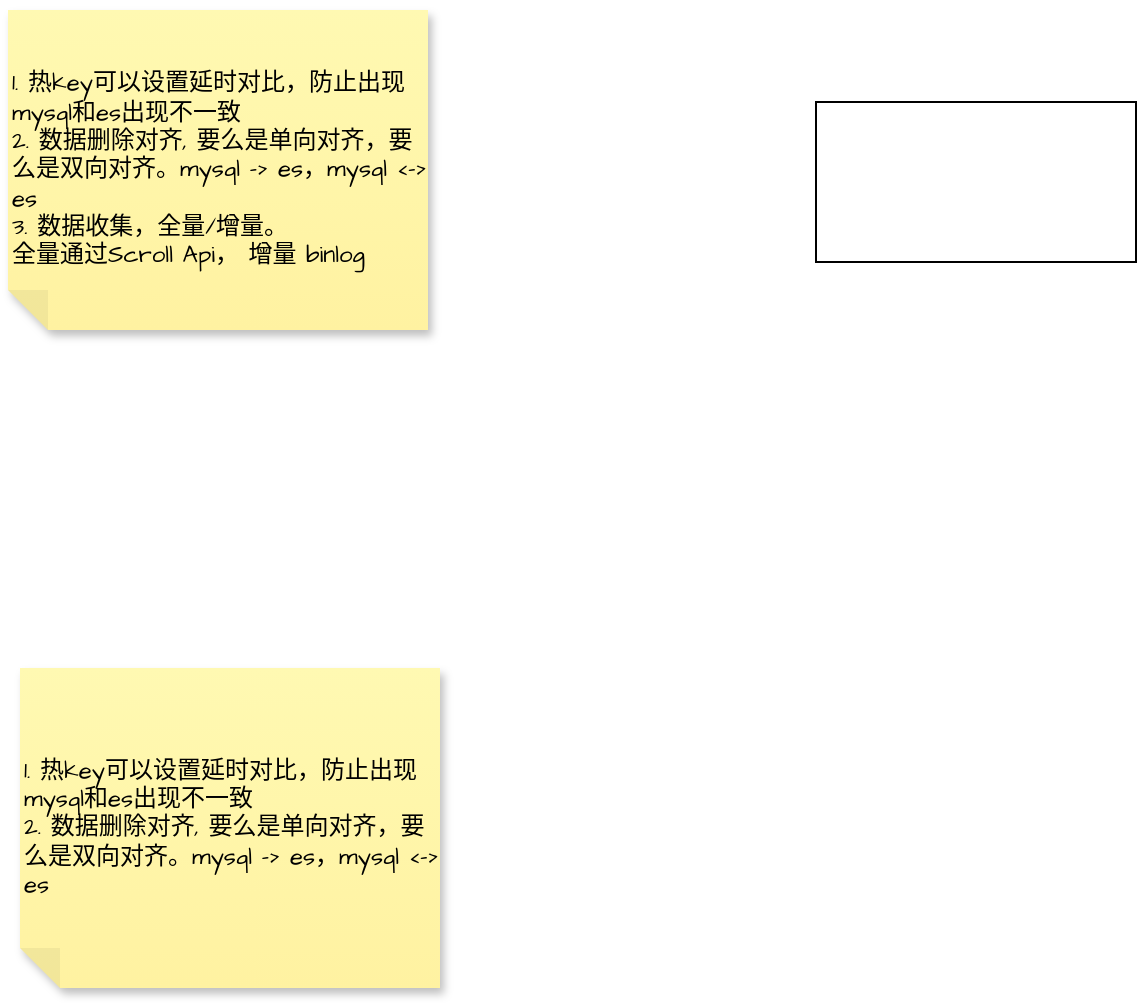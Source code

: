 <mxfile version="25.0.2">
  <diagram name="第 1 页" id="VthZ37kxK3zUS0wVoLo5">
    <mxGraphModel dx="2080" dy="1032" grid="0" gridSize="10" guides="1" tooltips="1" connect="1" arrows="1" fold="1" page="0" pageScale="1" pageWidth="827" pageHeight="1169" math="0" shadow="0">
      <root>
        <mxCell id="0" />
        <mxCell id="1" parent="0" />
        <mxCell id="5Esa8zSX8LT0sydrxaOM-1" value="" style="rounded=0;whiteSpace=wrap;html=1;fontFamily=Architects Daughter;fontSource=https%3A%2F%2Ffonts.googleapis.com%2Fcss%3Ffamily%3DArchitects%2BDaughter;" parent="1" vertex="1">
          <mxGeometry x="168" y="88" width="160" height="80" as="geometry" />
        </mxCell>
        <mxCell id="t0WJHOqI1I6Wfx-sNVOa-1" value="1. 热key可以设置延时对比，防止出现mysql和es出现不一致&lt;br&gt;2. 数据删除对齐, 要么是单向对齐，要么是双向对齐。mysql -&amp;gt; es，mysql &amp;lt;-&amp;gt; es&lt;div&gt;3. 数据收集，全量/增量。&lt;/div&gt;&lt;div&gt;全量通过Scroll Api， 增量 binlog&lt;/div&gt;" style="shape=note;whiteSpace=wrap;html=1;backgroundOutline=1;fontColor=#000000;darkOpacity=0.05;fillColor=#FFF9B2;strokeColor=none;fillStyle=solid;direction=west;gradientDirection=north;gradientColor=#FFF2A1;shadow=1;size=20;pointerEvents=1;fontFamily=Architects Daughter;fontSource=https%3A%2F%2Ffonts.googleapis.com%2Fcss%3Ffamily%3DArchitects%2BDaughter;align=left;" vertex="1" parent="1">
          <mxGeometry x="-236" y="42" width="210" height="160" as="geometry" />
        </mxCell>
        <mxCell id="t0WJHOqI1I6Wfx-sNVOa-2" value="1. 热key可以设置延时对比，防止出现mysql和es出现不一致&lt;br&gt;2. 数据删除对齐, 要么是单向对齐，要么是双向对齐。mysql -&amp;gt; es，mysql &amp;lt;-&amp;gt; es" style="shape=note;whiteSpace=wrap;html=1;backgroundOutline=1;fontColor=#000000;darkOpacity=0.05;fillColor=#FFF9B2;strokeColor=none;fillStyle=solid;direction=west;gradientDirection=north;gradientColor=#FFF2A1;shadow=1;size=20;pointerEvents=1;fontFamily=Architects Daughter;fontSource=https%3A%2F%2Ffonts.googleapis.com%2Fcss%3Ffamily%3DArchitects%2BDaughter;align=left;" vertex="1" parent="1">
          <mxGeometry x="-230" y="371" width="210" height="160" as="geometry" />
        </mxCell>
      </root>
    </mxGraphModel>
  </diagram>
</mxfile>
